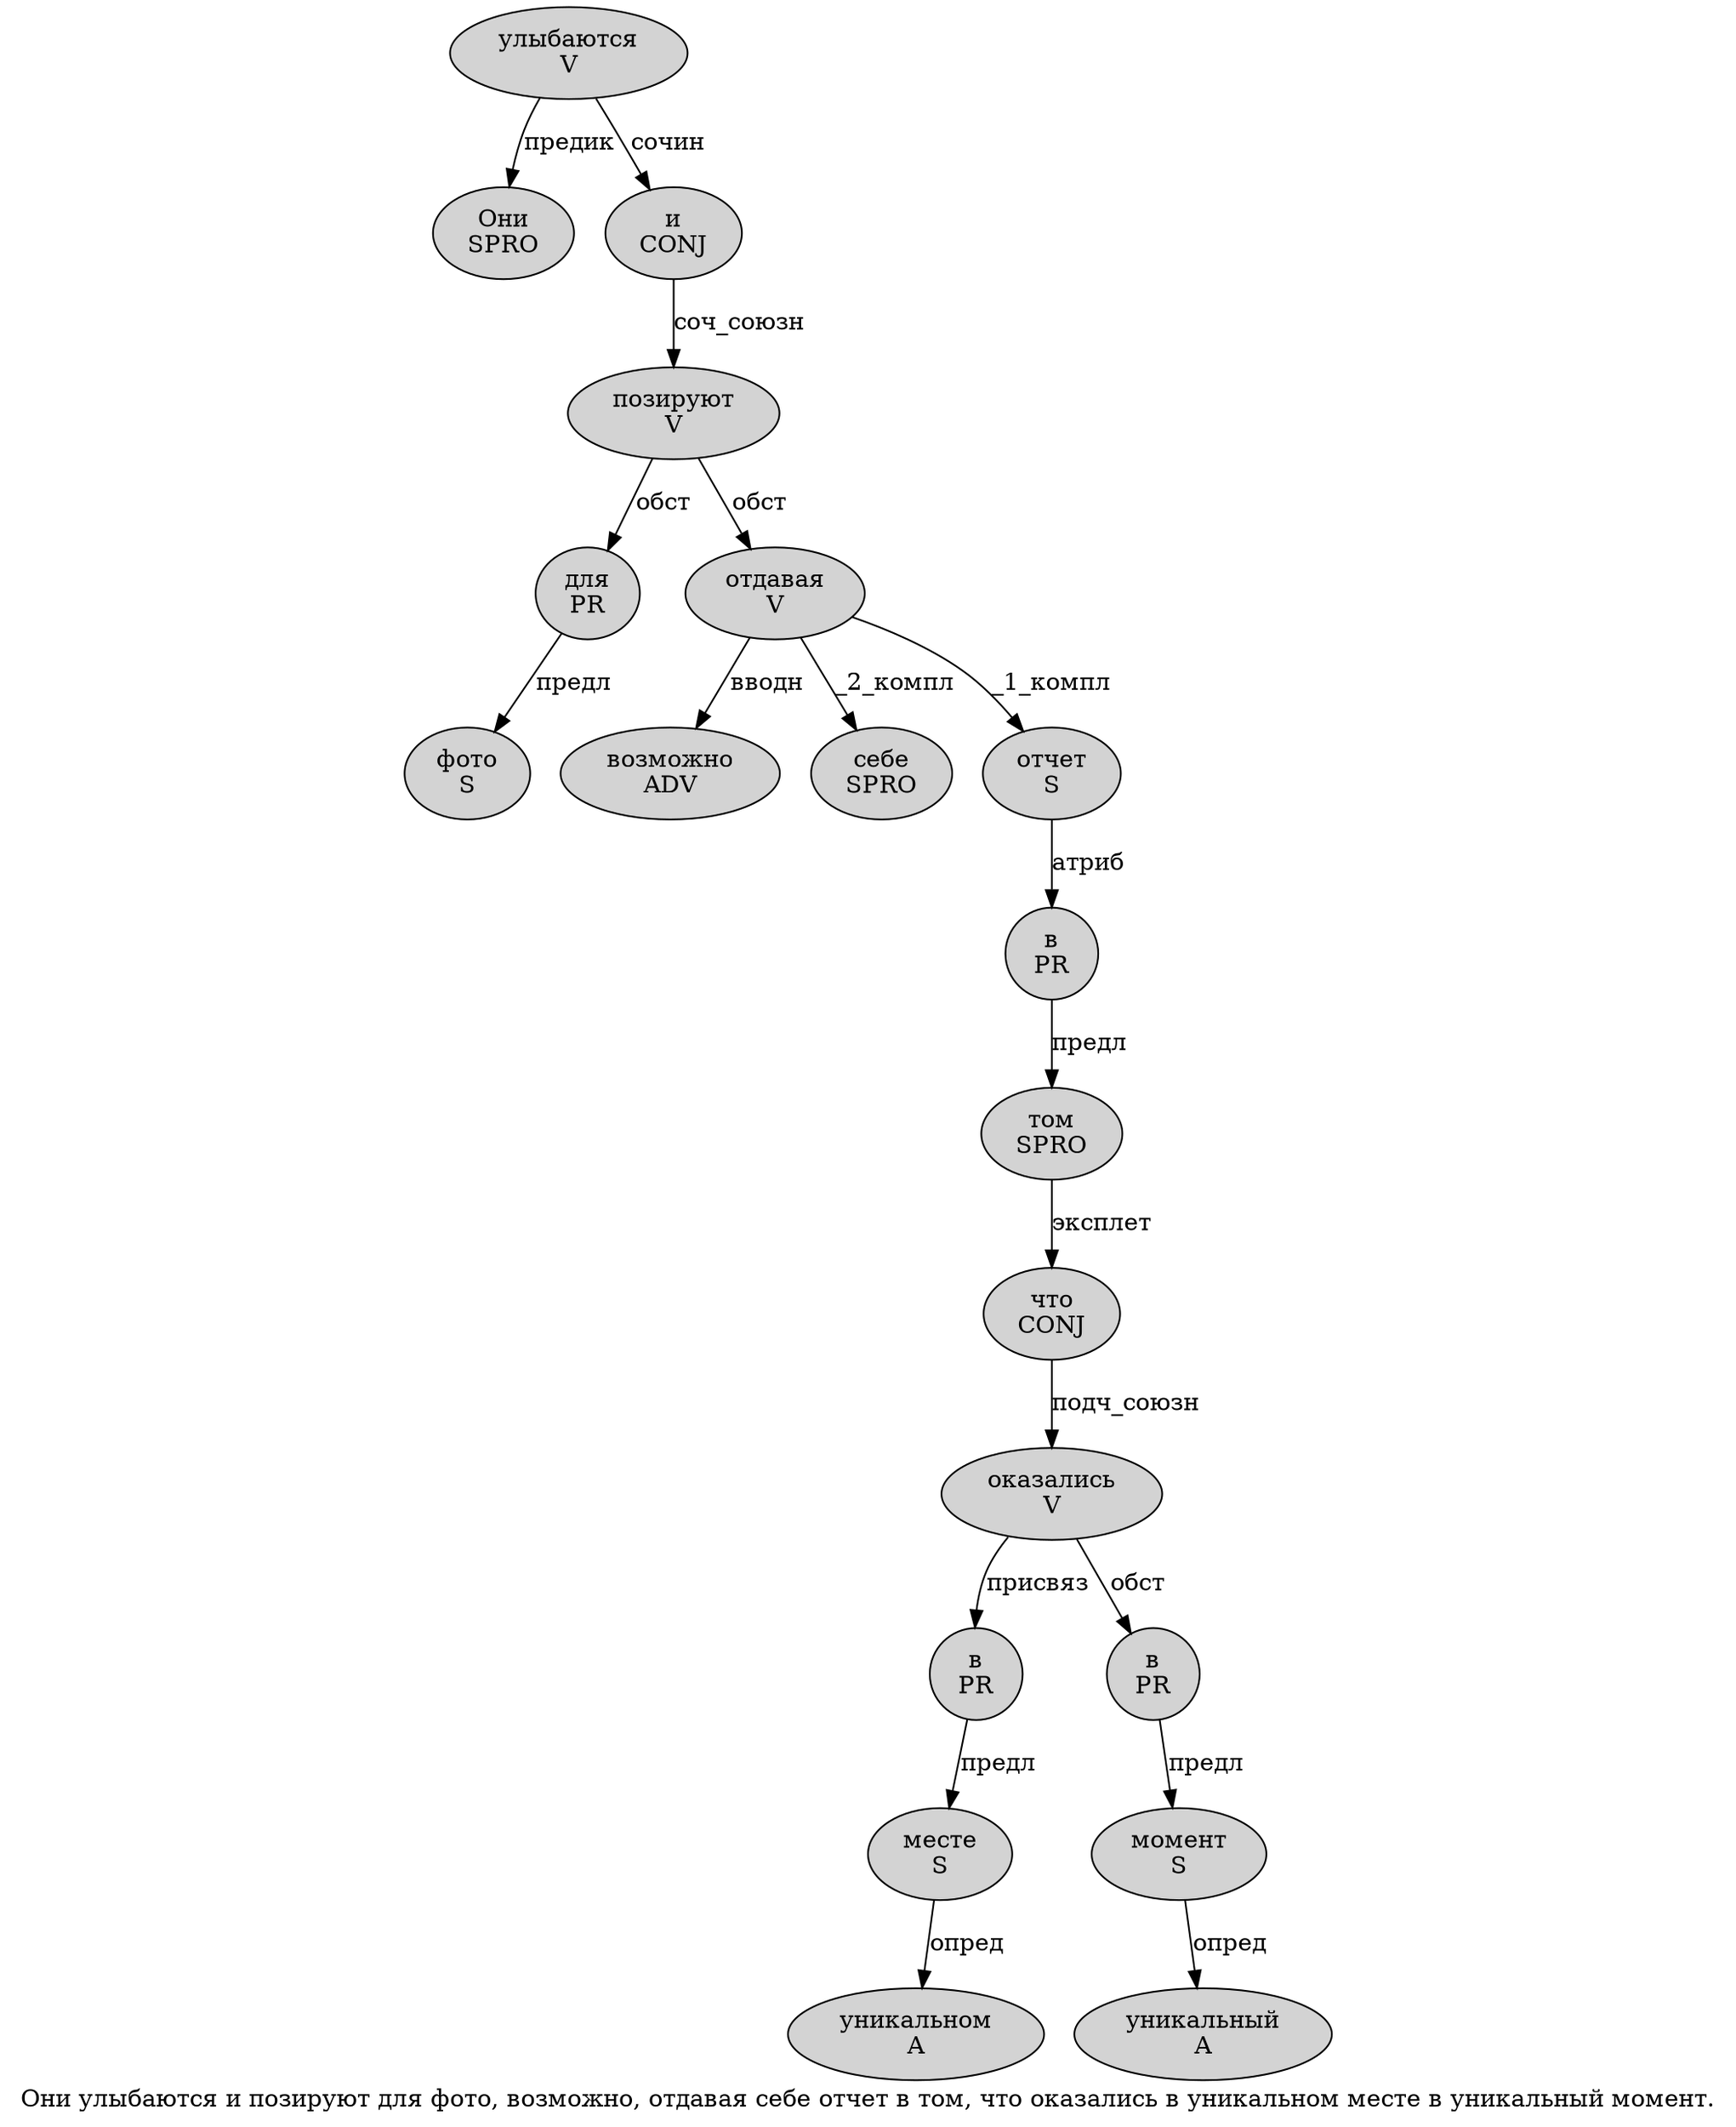 digraph SENTENCE_10 {
	graph [label="Они улыбаются и позируют для фото, возможно, отдавая себе отчет в том, что оказались в уникальном месте в уникальный момент."]
	node [style=filled]
		0 [label="Они
SPRO" color="" fillcolor=lightgray penwidth=1 shape=ellipse]
		1 [label="улыбаются
V" color="" fillcolor=lightgray penwidth=1 shape=ellipse]
		2 [label="и
CONJ" color="" fillcolor=lightgray penwidth=1 shape=ellipse]
		3 [label="позируют
V" color="" fillcolor=lightgray penwidth=1 shape=ellipse]
		4 [label="для
PR" color="" fillcolor=lightgray penwidth=1 shape=ellipse]
		5 [label="фото
S" color="" fillcolor=lightgray penwidth=1 shape=ellipse]
		7 [label="возможно
ADV" color="" fillcolor=lightgray penwidth=1 shape=ellipse]
		9 [label="отдавая
V" color="" fillcolor=lightgray penwidth=1 shape=ellipse]
		10 [label="себе
SPRO" color="" fillcolor=lightgray penwidth=1 shape=ellipse]
		11 [label="отчет
S" color="" fillcolor=lightgray penwidth=1 shape=ellipse]
		12 [label="в
PR" color="" fillcolor=lightgray penwidth=1 shape=ellipse]
		13 [label="том
SPRO" color="" fillcolor=lightgray penwidth=1 shape=ellipse]
		15 [label="что
CONJ" color="" fillcolor=lightgray penwidth=1 shape=ellipse]
		16 [label="оказались
V" color="" fillcolor=lightgray penwidth=1 shape=ellipse]
		17 [label="в
PR" color="" fillcolor=lightgray penwidth=1 shape=ellipse]
		18 [label="уникальном
A" color="" fillcolor=lightgray penwidth=1 shape=ellipse]
		19 [label="месте
S" color="" fillcolor=lightgray penwidth=1 shape=ellipse]
		20 [label="в
PR" color="" fillcolor=lightgray penwidth=1 shape=ellipse]
		21 [label="уникальный
A" color="" fillcolor=lightgray penwidth=1 shape=ellipse]
		22 [label="момент
S" color="" fillcolor=lightgray penwidth=1 shape=ellipse]
			22 -> 21 [label="опред"]
			17 -> 19 [label="предл"]
			4 -> 5 [label="предл"]
			3 -> 4 [label="обст"]
			3 -> 9 [label="обст"]
			15 -> 16 [label="подч_союзн"]
			11 -> 12 [label="атриб"]
			13 -> 15 [label="эксплет"]
			2 -> 3 [label="соч_союзн"]
			9 -> 7 [label="вводн"]
			9 -> 10 [label="_2_компл"]
			9 -> 11 [label="_1_компл"]
			20 -> 22 [label="предл"]
			12 -> 13 [label="предл"]
			1 -> 0 [label="предик"]
			1 -> 2 [label="сочин"]
			19 -> 18 [label="опред"]
			16 -> 17 [label="присвяз"]
			16 -> 20 [label="обст"]
}
